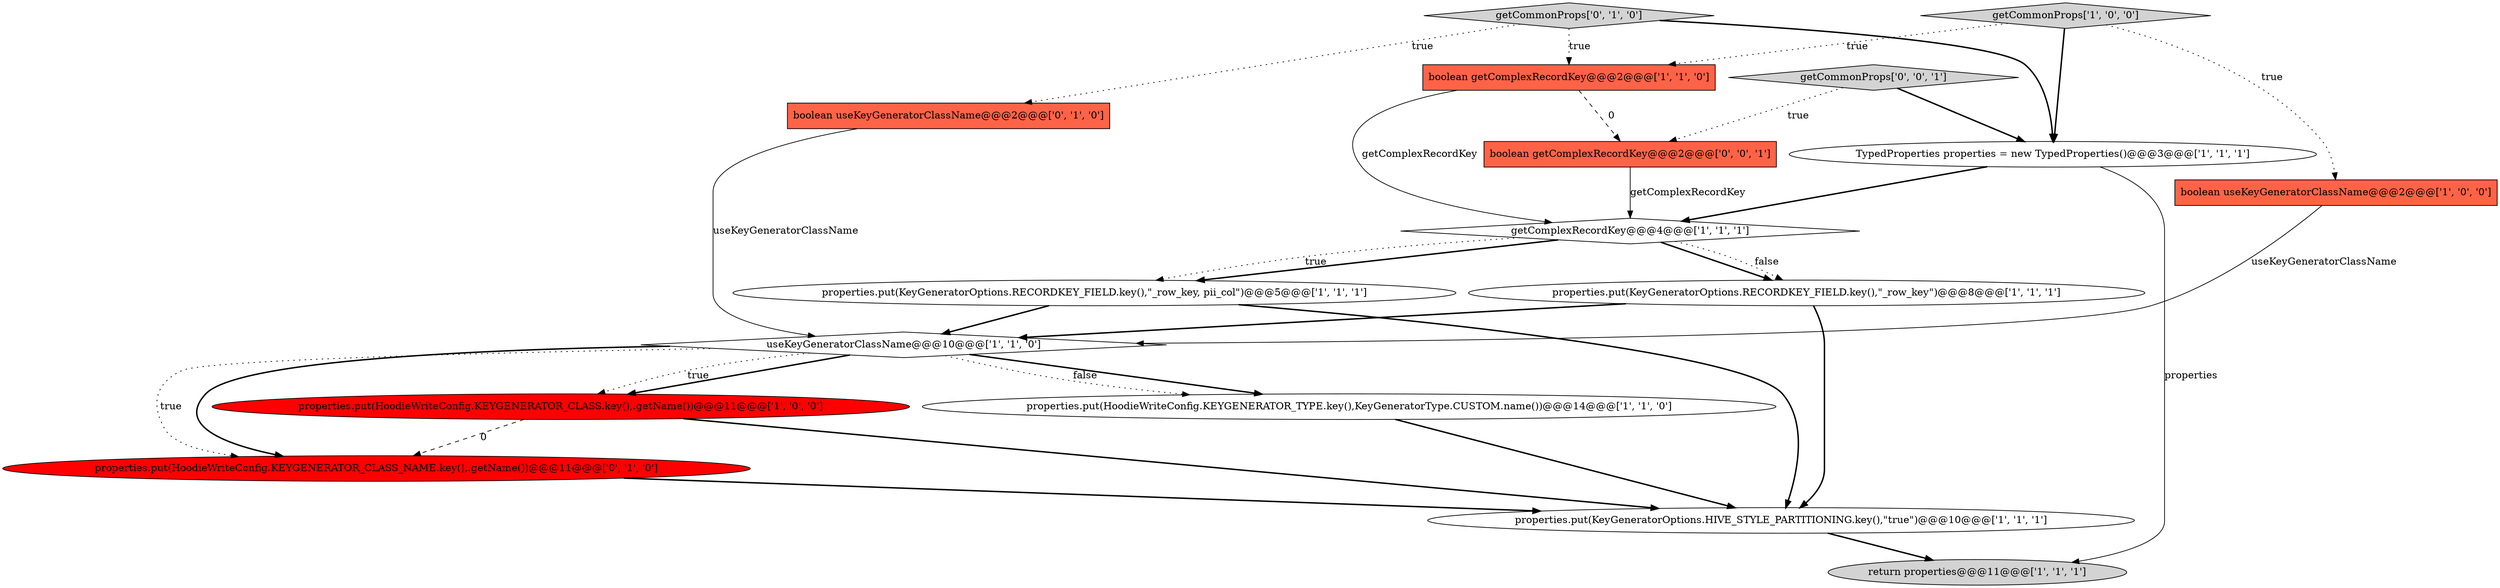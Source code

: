 digraph {
4 [style = filled, label = "getCommonProps['1', '0', '0']", fillcolor = lightgray, shape = diamond image = "AAA0AAABBB1BBB"];
6 [style = filled, label = "properties.put(KeyGeneratorOptions.HIVE_STYLE_PARTITIONING.key(),\"true\")@@@10@@@['1', '1', '1']", fillcolor = white, shape = ellipse image = "AAA0AAABBB1BBB"];
12 [style = filled, label = "properties.put(HoodieWriteConfig.KEYGENERATOR_CLASS_NAME.key(),.getName())@@@11@@@['0', '1', '0']", fillcolor = red, shape = ellipse image = "AAA1AAABBB2BBB"];
9 [style = filled, label = "boolean getComplexRecordKey@@@2@@@['1', '1', '0']", fillcolor = tomato, shape = box image = "AAA0AAABBB1BBB"];
3 [style = filled, label = "getComplexRecordKey@@@4@@@['1', '1', '1']", fillcolor = white, shape = diamond image = "AAA0AAABBB1BBB"];
16 [style = filled, label = "boolean getComplexRecordKey@@@2@@@['0', '0', '1']", fillcolor = tomato, shape = box image = "AAA0AAABBB3BBB"];
2 [style = filled, label = "properties.put(KeyGeneratorOptions.RECORDKEY_FIELD.key(),\"_row_key, pii_col\")@@@5@@@['1', '1', '1']", fillcolor = white, shape = ellipse image = "AAA0AAABBB1BBB"];
1 [style = filled, label = "properties.put(KeyGeneratorOptions.RECORDKEY_FIELD.key(),\"_row_key\")@@@8@@@['1', '1', '1']", fillcolor = white, shape = ellipse image = "AAA0AAABBB1BBB"];
0 [style = filled, label = "TypedProperties properties = new TypedProperties()@@@3@@@['1', '1', '1']", fillcolor = white, shape = ellipse image = "AAA0AAABBB1BBB"];
11 [style = filled, label = "return properties@@@11@@@['1', '1', '1']", fillcolor = lightgray, shape = ellipse image = "AAA0AAABBB1BBB"];
7 [style = filled, label = "boolean useKeyGeneratorClassName@@@2@@@['1', '0', '0']", fillcolor = tomato, shape = box image = "AAA0AAABBB1BBB"];
14 [style = filled, label = "getCommonProps['0', '1', '0']", fillcolor = lightgray, shape = diamond image = "AAA0AAABBB2BBB"];
15 [style = filled, label = "getCommonProps['0', '0', '1']", fillcolor = lightgray, shape = diamond image = "AAA0AAABBB3BBB"];
8 [style = filled, label = "properties.put(HoodieWriteConfig.KEYGENERATOR_CLASS.key(),.getName())@@@11@@@['1', '0', '0']", fillcolor = red, shape = ellipse image = "AAA1AAABBB1BBB"];
10 [style = filled, label = "properties.put(HoodieWriteConfig.KEYGENERATOR_TYPE.key(),KeyGeneratorType.CUSTOM.name())@@@14@@@['1', '1', '0']", fillcolor = white, shape = ellipse image = "AAA0AAABBB1BBB"];
5 [style = filled, label = "useKeyGeneratorClassName@@@10@@@['1', '1', '0']", fillcolor = white, shape = diamond image = "AAA0AAABBB1BBB"];
13 [style = filled, label = "boolean useKeyGeneratorClassName@@@2@@@['0', '1', '0']", fillcolor = tomato, shape = box image = "AAA0AAABBB2BBB"];
1->5 [style = bold, label=""];
0->3 [style = bold, label=""];
7->5 [style = solid, label="useKeyGeneratorClassName"];
5->8 [style = bold, label=""];
5->10 [style = bold, label=""];
9->16 [style = dashed, label="0"];
3->1 [style = bold, label=""];
2->6 [style = bold, label=""];
0->11 [style = solid, label="properties"];
16->3 [style = solid, label="getComplexRecordKey"];
5->10 [style = dotted, label="false"];
4->7 [style = dotted, label="true"];
8->12 [style = dashed, label="0"];
8->6 [style = bold, label=""];
5->12 [style = dotted, label="true"];
15->16 [style = dotted, label="true"];
12->6 [style = bold, label=""];
10->6 [style = bold, label=""];
14->13 [style = dotted, label="true"];
13->5 [style = solid, label="useKeyGeneratorClassName"];
4->0 [style = bold, label=""];
1->6 [style = bold, label=""];
3->2 [style = bold, label=""];
14->0 [style = bold, label=""];
5->12 [style = bold, label=""];
9->3 [style = solid, label="getComplexRecordKey"];
6->11 [style = bold, label=""];
15->0 [style = bold, label=""];
14->9 [style = dotted, label="true"];
5->8 [style = dotted, label="true"];
4->9 [style = dotted, label="true"];
3->1 [style = dotted, label="false"];
3->2 [style = dotted, label="true"];
2->5 [style = bold, label=""];
}
